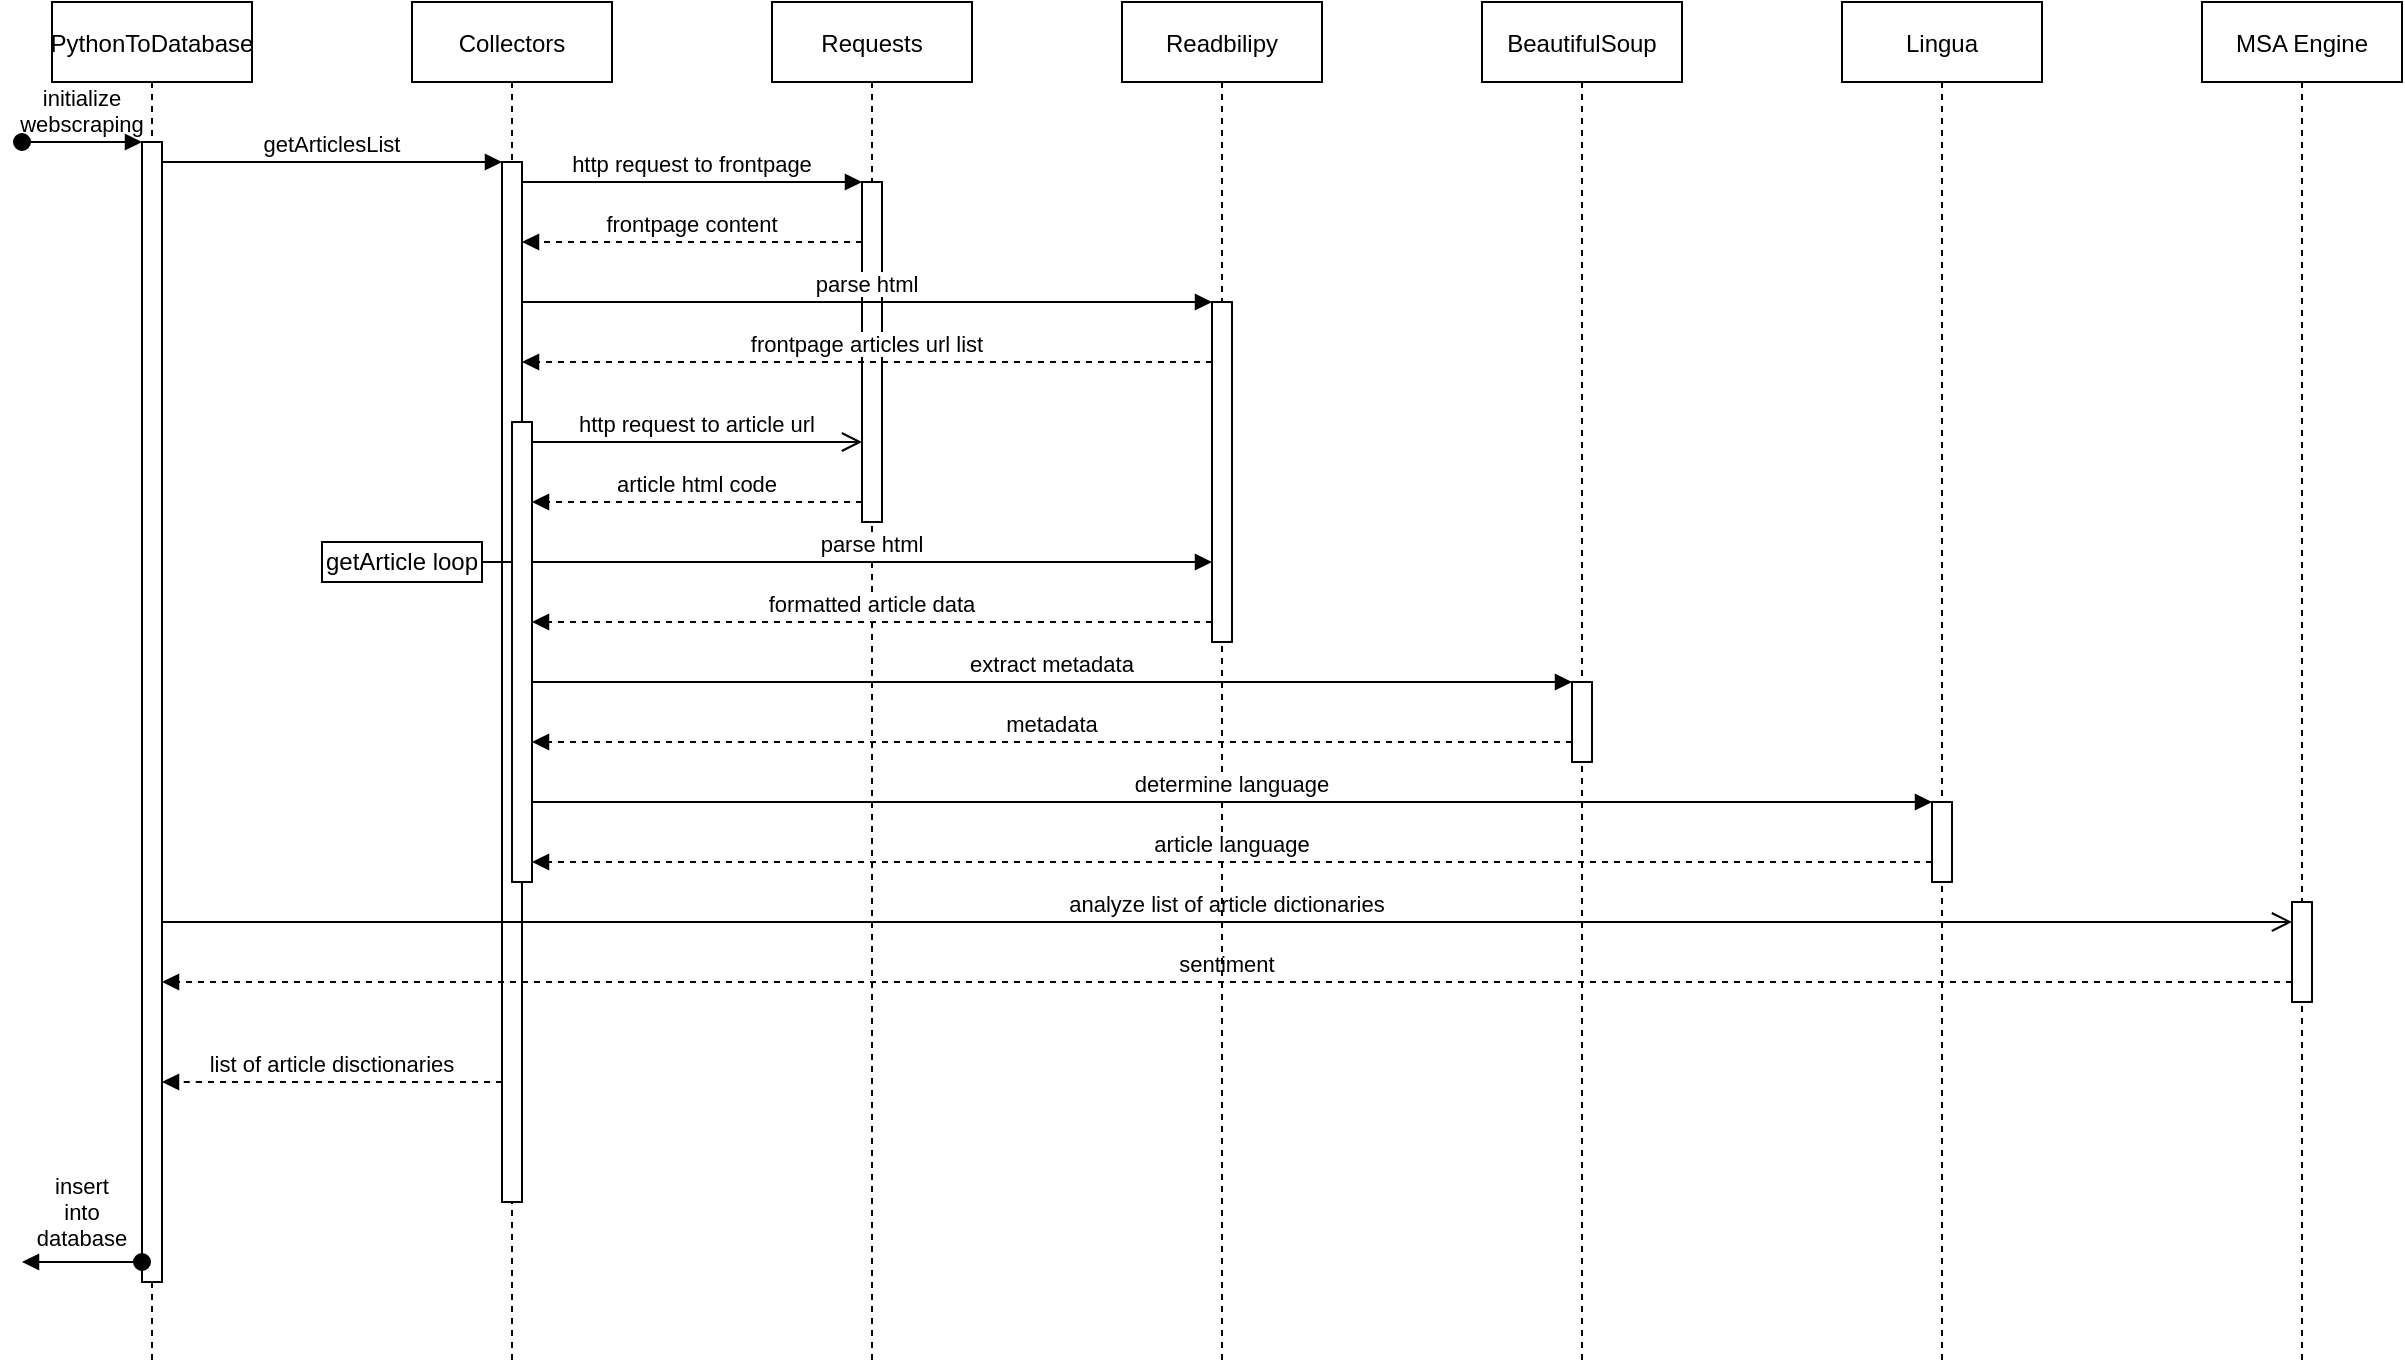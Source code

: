 <mxfile version="17.1.2" type="github" pages="2">
  <diagram id="kgpKYQtTHZ0yAKxKKP6v" name="Page-1">
    <mxGraphModel dx="1196" dy="796" grid="1" gridSize="10" guides="1" tooltips="1" connect="1" arrows="1" fold="1" page="1" pageScale="1" pageWidth="850" pageHeight="1100" math="0" shadow="0">
      <root>
        <mxCell id="0" />
        <mxCell id="1" parent="0" />
        <mxCell id="3nuBFxr9cyL0pnOWT2aG-1" value="PythonToDatabase" style="shape=umlLifeline;perimeter=lifelinePerimeter;container=1;collapsible=0;recursiveResize=0;rounded=0;shadow=0;strokeWidth=1;" parent="1" vertex="1">
          <mxGeometry x="25" y="80" width="100" height="680" as="geometry" />
        </mxCell>
        <mxCell id="3nuBFxr9cyL0pnOWT2aG-2" value="" style="points=[];perimeter=orthogonalPerimeter;rounded=0;shadow=0;strokeWidth=1;" parent="3nuBFxr9cyL0pnOWT2aG-1" vertex="1">
          <mxGeometry x="45" y="70" width="10" height="570" as="geometry" />
        </mxCell>
        <mxCell id="3nuBFxr9cyL0pnOWT2aG-3" value="initialize&#xa;webscraping" style="verticalAlign=bottom;startArrow=oval;endArrow=block;startSize=8;shadow=0;strokeWidth=1;labelBackgroundColor=none;" parent="3nuBFxr9cyL0pnOWT2aG-1" target="3nuBFxr9cyL0pnOWT2aG-2" edge="1">
          <mxGeometry relative="1" as="geometry">
            <mxPoint x="-15" y="70" as="sourcePoint" />
          </mxGeometry>
        </mxCell>
        <mxCell id="3nuBFxr9cyL0pnOWT2aG-5" value="Collectors" style="shape=umlLifeline;perimeter=lifelinePerimeter;container=1;collapsible=0;recursiveResize=0;rounded=0;shadow=0;strokeWidth=1;" parent="1" vertex="1">
          <mxGeometry x="205" y="80" width="100" height="680" as="geometry" />
        </mxCell>
        <mxCell id="3nuBFxr9cyL0pnOWT2aG-6" value="" style="points=[];perimeter=orthogonalPerimeter;rounded=0;shadow=0;strokeWidth=1;" parent="3nuBFxr9cyL0pnOWT2aG-5" vertex="1">
          <mxGeometry x="45" y="80" width="10" height="520" as="geometry" />
        </mxCell>
        <mxCell id="I4kTET7mGh0sbGKaUOuE-3" value="" style="points=[];perimeter=orthogonalPerimeter;rounded=0;shadow=0;strokeWidth=1;" parent="3nuBFxr9cyL0pnOWT2aG-5" vertex="1">
          <mxGeometry x="50" y="210" width="10" height="230" as="geometry" />
        </mxCell>
        <mxCell id="I4kTET7mGh0sbGKaUOuE-13" value="getArticle loop" style="rounded=0;whiteSpace=wrap;html=1;strokeWidth=1;fillColor=none;" parent="3nuBFxr9cyL0pnOWT2aG-5" vertex="1">
          <mxGeometry x="-45" y="270.0" width="80" height="20" as="geometry" />
        </mxCell>
        <mxCell id="I4kTET7mGh0sbGKaUOuE-17" style="edgeStyle=orthogonalEdgeStyle;rounded=0;orthogonalLoop=1;jettySize=auto;html=1;exitX=0.5;exitY=1;exitDx=0;exitDy=0;labelBackgroundColor=none;" parent="3nuBFxr9cyL0pnOWT2aG-5" source="I4kTET7mGh0sbGKaUOuE-13" target="I4kTET7mGh0sbGKaUOuE-13" edge="1">
          <mxGeometry relative="1" as="geometry" />
        </mxCell>
        <mxCell id="I4kTET7mGh0sbGKaUOuE-16" value="" style="endArrow=none;html=1;rounded=0;labelBackgroundColor=none;" parent="3nuBFxr9cyL0pnOWT2aG-5" source="I4kTET7mGh0sbGKaUOuE-13" target="I4kTET7mGh0sbGKaUOuE-3" edge="1">
          <mxGeometry width="50" height="50" relative="1" as="geometry">
            <mxPoint x="-25" y="440" as="sourcePoint" />
            <mxPoint x="25" y="390" as="targetPoint" />
          </mxGeometry>
        </mxCell>
        <mxCell id="3nuBFxr9cyL0pnOWT2aG-7" value="analyze list of article dictionaries" style="verticalAlign=bottom;endArrow=open;endSize=8;shadow=0;strokeWidth=1;" parent="1" source="3nuBFxr9cyL0pnOWT2aG-2" target="15hRTUftiJXcHqlQ5vEX-2" edge="1">
          <mxGeometry relative="1" as="geometry">
            <mxPoint x="200" y="236" as="targetPoint" />
            <mxPoint x="275" y="320" as="sourcePoint" />
            <Array as="points">
              <mxPoint x="180" y="540" />
              <mxPoint x="290" y="540" />
            </Array>
          </mxGeometry>
        </mxCell>
        <mxCell id="3nuBFxr9cyL0pnOWT2aG-8" value="getArticlesList" style="verticalAlign=bottom;endArrow=block;entryX=0;entryY=0;shadow=0;strokeWidth=1;" parent="1" source="3nuBFxr9cyL0pnOWT2aG-2" target="3nuBFxr9cyL0pnOWT2aG-6" edge="1">
          <mxGeometry relative="1" as="geometry">
            <mxPoint x="180" y="160" as="sourcePoint" />
          </mxGeometry>
        </mxCell>
        <mxCell id="I4kTET7mGh0sbGKaUOuE-1" value="Requests" style="shape=umlLifeline;perimeter=lifelinePerimeter;container=1;collapsible=0;recursiveResize=0;rounded=0;shadow=0;strokeWidth=1;" parent="1" vertex="1">
          <mxGeometry x="385" y="80" width="100" height="680" as="geometry" />
        </mxCell>
        <mxCell id="I4kTET7mGh0sbGKaUOuE-2" value="" style="points=[];perimeter=orthogonalPerimeter;rounded=0;shadow=0;strokeWidth=1;" parent="I4kTET7mGh0sbGKaUOuE-1" vertex="1">
          <mxGeometry x="45" y="90" width="10" height="170" as="geometry" />
        </mxCell>
        <mxCell id="I4kTET7mGh0sbGKaUOuE-6" value="http request to frontpage" style="verticalAlign=bottom;endArrow=block;shadow=0;strokeWidth=1;" parent="1" source="3nuBFxr9cyL0pnOWT2aG-6" target="I4kTET7mGh0sbGKaUOuE-2" edge="1">
          <mxGeometry relative="1" as="geometry">
            <mxPoint x="525" y="250.0" as="sourcePoint" />
            <mxPoint x="695.0" y="250.0" as="targetPoint" />
            <Array as="points">
              <mxPoint x="385" y="170" />
            </Array>
          </mxGeometry>
        </mxCell>
        <mxCell id="I4kTET7mGh0sbGKaUOuE-5" value="http request to article url" style="verticalAlign=bottom;endArrow=open;endSize=8;shadow=0;strokeWidth=1;" parent="1" source="I4kTET7mGh0sbGKaUOuE-3" target="I4kTET7mGh0sbGKaUOuE-2" edge="1">
          <mxGeometry relative="1" as="geometry">
            <mxPoint x="435.0" y="370" as="targetPoint" />
            <Array as="points">
              <mxPoint x="410" y="300" />
            </Array>
          </mxGeometry>
        </mxCell>
        <mxCell id="I4kTET7mGh0sbGKaUOuE-8" value="formatted article data" style="verticalAlign=bottom;endArrow=block;shadow=0;strokeWidth=1;dashed=1;" parent="1" source="BM5ACPJdl5ZMtr9MuRy6-5" target="I4kTET7mGh0sbGKaUOuE-3" edge="1">
          <mxGeometry relative="1" as="geometry">
            <mxPoint x="435.0" y="410" as="sourcePoint" />
            <mxPoint x="280.0" y="350" as="targetPoint" />
            <Array as="points">
              <mxPoint x="550" y="390" />
              <mxPoint x="380" y="390" />
              <mxPoint x="360" y="390" />
            </Array>
          </mxGeometry>
        </mxCell>
        <mxCell id="I4kTET7mGh0sbGKaUOuE-4" value="frontpage content" style="verticalAlign=bottom;endArrow=block;shadow=0;strokeWidth=1;dashed=1;" parent="1" source="I4kTET7mGh0sbGKaUOuE-2" target="3nuBFxr9cyL0pnOWT2aG-6" edge="1">
          <mxGeometry relative="1" as="geometry">
            <mxPoint x="430.0" y="220" as="sourcePoint" />
            <Array as="points">
              <mxPoint x="345" y="200" />
            </Array>
          </mxGeometry>
        </mxCell>
        <mxCell id="15hRTUftiJXcHqlQ5vEX-1" value="MSA Engine" style="shape=umlLifeline;perimeter=lifelinePerimeter;container=1;collapsible=0;recursiveResize=0;rounded=0;shadow=0;strokeWidth=1;" parent="1" vertex="1">
          <mxGeometry x="1100" y="80" width="100" height="680" as="geometry" />
        </mxCell>
        <mxCell id="15hRTUftiJXcHqlQ5vEX-2" value="" style="points=[];perimeter=orthogonalPerimeter;rounded=0;shadow=0;strokeWidth=1;" parent="15hRTUftiJXcHqlQ5vEX-1" vertex="1">
          <mxGeometry x="45" y="450" width="10" height="50" as="geometry" />
        </mxCell>
        <mxCell id="15hRTUftiJXcHqlQ5vEX-3" value="sentiment" style="verticalAlign=bottom;endArrow=block;shadow=0;strokeWidth=1;dashed=1;" parent="1" source="15hRTUftiJXcHqlQ5vEX-2" target="3nuBFxr9cyL0pnOWT2aG-2" edge="1">
          <mxGeometry relative="1" as="geometry">
            <mxPoint x="460" y="210" as="sourcePoint" />
            <Array as="points">
              <mxPoint x="1040" y="570" />
              <mxPoint x="740" y="570" />
              <mxPoint x="330" y="570" />
            </Array>
            <mxPoint x="290" y="210" as="targetPoint" />
          </mxGeometry>
        </mxCell>
        <mxCell id="BM5ACPJdl5ZMtr9MuRy6-1" value="list of article disctionaries" style="verticalAlign=bottom;endArrow=block;shadow=0;strokeWidth=1;dashed=1;" parent="1" source="3nuBFxr9cyL0pnOWT2aG-6" target="3nuBFxr9cyL0pnOWT2aG-2" edge="1">
          <mxGeometry relative="1" as="geometry">
            <mxPoint x="620" y="380" as="sourcePoint" />
            <Array as="points">
              <mxPoint x="200" y="620" />
              <mxPoint x="140" y="620" />
              <mxPoint x="90" y="620" />
            </Array>
            <mxPoint x="90" y="380" as="targetPoint" />
          </mxGeometry>
        </mxCell>
        <mxCell id="BM5ACPJdl5ZMtr9MuRy6-4" value="Readbilipy" style="shape=umlLifeline;perimeter=lifelinePerimeter;container=1;collapsible=0;recursiveResize=0;rounded=0;shadow=0;strokeWidth=1;" parent="1" vertex="1">
          <mxGeometry x="560" y="80" width="100" height="680" as="geometry" />
        </mxCell>
        <mxCell id="BM5ACPJdl5ZMtr9MuRy6-5" value="" style="points=[];perimeter=orthogonalPerimeter;rounded=0;shadow=0;strokeWidth=1;" parent="BM5ACPJdl5ZMtr9MuRy6-4" vertex="1">
          <mxGeometry x="45" y="150" width="10" height="170" as="geometry" />
        </mxCell>
        <mxCell id="BM5ACPJdl5ZMtr9MuRy6-6" value="parse html" style="verticalAlign=bottom;endArrow=block;shadow=0;strokeWidth=1;" parent="1" source="3nuBFxr9cyL0pnOWT2aG-6" target="BM5ACPJdl5ZMtr9MuRy6-5" edge="1">
          <mxGeometry relative="1" as="geometry">
            <mxPoint x="270" y="180" as="sourcePoint" />
            <mxPoint x="440" y="180" as="targetPoint" />
            <Array as="points">
              <mxPoint x="570" y="230" />
            </Array>
          </mxGeometry>
        </mxCell>
        <mxCell id="BM5ACPJdl5ZMtr9MuRy6-7" value="frontpage articles url list" style="verticalAlign=bottom;endArrow=block;shadow=0;strokeWidth=1;dashed=1;" parent="1" source="BM5ACPJdl5ZMtr9MuRy6-5" target="3nuBFxr9cyL0pnOWT2aG-6" edge="1">
          <mxGeometry relative="1" as="geometry">
            <mxPoint x="440" y="210" as="sourcePoint" />
            <Array as="points">
              <mxPoint x="520" y="260" />
            </Array>
            <mxPoint x="270" y="210" as="targetPoint" />
          </mxGeometry>
        </mxCell>
        <mxCell id="BM5ACPJdl5ZMtr9MuRy6-8" value="article html code" style="verticalAlign=bottom;endArrow=block;shadow=0;strokeWidth=1;dashed=1;" parent="1" source="I4kTET7mGh0sbGKaUOuE-2" target="I4kTET7mGh0sbGKaUOuE-3" edge="1">
          <mxGeometry relative="1" as="geometry">
            <mxPoint x="440" y="359.5" as="sourcePoint" />
            <mxPoint x="275" y="359.5" as="targetPoint" />
            <Array as="points">
              <mxPoint x="410" y="330" />
            </Array>
          </mxGeometry>
        </mxCell>
        <mxCell id="BM5ACPJdl5ZMtr9MuRy6-9" value="parse html" style="verticalAlign=bottom;endArrow=block;shadow=0;strokeWidth=1;" parent="1" source="I4kTET7mGh0sbGKaUOuE-3" target="BM5ACPJdl5ZMtr9MuRy6-5" edge="1">
          <mxGeometry relative="1" as="geometry">
            <mxPoint x="270" y="240" as="sourcePoint" />
            <mxPoint x="615" y="240" as="targetPoint" />
            <Array as="points">
              <mxPoint x="540" y="360" />
              <mxPoint x="590" y="360" />
            </Array>
          </mxGeometry>
        </mxCell>
        <mxCell id="BM5ACPJdl5ZMtr9MuRy6-10" value="insert&#xa;into&#xa;database&#xa;" style="verticalAlign=bottom;startArrow=oval;endArrow=block;startSize=8;shadow=0;strokeWidth=1;labelBackgroundColor=none;" parent="1" source="3nuBFxr9cyL0pnOWT2aG-2" edge="1">
          <mxGeometry y="10" relative="1" as="geometry">
            <mxPoint y="550" as="sourcePoint" />
            <mxPoint x="10" y="710" as="targetPoint" />
            <mxPoint as="offset" />
            <Array as="points">
              <mxPoint x="50" y="710" />
            </Array>
          </mxGeometry>
        </mxCell>
        <mxCell id="kUgxDNZY3uOCsEVCVkqP-3" value="Lingua" style="shape=umlLifeline;perimeter=lifelinePerimeter;container=1;collapsible=0;recursiveResize=0;rounded=0;shadow=0;strokeWidth=1;" vertex="1" parent="1">
          <mxGeometry x="920" y="80" width="100" height="680" as="geometry" />
        </mxCell>
        <mxCell id="kUgxDNZY3uOCsEVCVkqP-4" value="" style="points=[];perimeter=orthogonalPerimeter;rounded=0;shadow=0;strokeWidth=1;" vertex="1" parent="kUgxDNZY3uOCsEVCVkqP-3">
          <mxGeometry x="45" y="400" width="10" height="40" as="geometry" />
        </mxCell>
        <mxCell id="kUgxDNZY3uOCsEVCVkqP-5" value="determine language" style="verticalAlign=bottom;endArrow=block;shadow=0;strokeWidth=1;" edge="1" parent="1" source="I4kTET7mGh0sbGKaUOuE-3" target="kUgxDNZY3uOCsEVCVkqP-4">
          <mxGeometry relative="1" as="geometry">
            <mxPoint x="275" y="370" as="sourcePoint" />
            <mxPoint x="615" y="370" as="targetPoint" />
            <Array as="points">
              <mxPoint x="480" y="480" />
              <mxPoint x="700" y="480" />
            </Array>
          </mxGeometry>
        </mxCell>
        <mxCell id="kUgxDNZY3uOCsEVCVkqP-7" value="article language" style="verticalAlign=bottom;endArrow=block;shadow=0;strokeWidth=1;dashed=1;" edge="1" parent="1" source="kUgxDNZY3uOCsEVCVkqP-4" target="I4kTET7mGh0sbGKaUOuE-3">
          <mxGeometry relative="1" as="geometry">
            <mxPoint x="645" y="470" as="sourcePoint" />
            <mxPoint x="305" y="470" as="targetPoint" />
            <Array as="points">
              <mxPoint x="590" y="510" />
              <mxPoint x="440" y="510" />
              <mxPoint x="390" y="510" />
            </Array>
          </mxGeometry>
        </mxCell>
        <mxCell id="kUgxDNZY3uOCsEVCVkqP-8" value="BeautifulSoup" style="shape=umlLifeline;perimeter=lifelinePerimeter;container=1;collapsible=0;recursiveResize=0;rounded=0;shadow=0;strokeWidth=1;" vertex="1" parent="1">
          <mxGeometry x="740" y="80" width="100" height="680" as="geometry" />
        </mxCell>
        <mxCell id="kUgxDNZY3uOCsEVCVkqP-9" value="" style="points=[];perimeter=orthogonalPerimeter;rounded=0;shadow=0;strokeWidth=1;" vertex="1" parent="kUgxDNZY3uOCsEVCVkqP-8">
          <mxGeometry x="45" y="340" width="10" height="40" as="geometry" />
        </mxCell>
        <mxCell id="kUgxDNZY3uOCsEVCVkqP-10" value="metadata" style="verticalAlign=bottom;endArrow=block;shadow=0;strokeWidth=1;dashed=1;" edge="1" parent="1" source="kUgxDNZY3uOCsEVCVkqP-9" target="I4kTET7mGh0sbGKaUOuE-3">
          <mxGeometry relative="1" as="geometry">
            <mxPoint x="620" y="450" as="sourcePoint" />
            <mxPoint x="280" y="450" as="targetPoint" />
            <Array as="points">
              <mxPoint x="565" y="450" />
              <mxPoint x="395" y="450" />
              <mxPoint x="375" y="450" />
            </Array>
          </mxGeometry>
        </mxCell>
        <mxCell id="kUgxDNZY3uOCsEVCVkqP-11" value="extract metadata" style="verticalAlign=bottom;endArrow=block;shadow=0;strokeWidth=1;" edge="1" parent="1" source="I4kTET7mGh0sbGKaUOuE-3" target="kUgxDNZY3uOCsEVCVkqP-9">
          <mxGeometry relative="1" as="geometry">
            <mxPoint x="280" y="420" as="sourcePoint" />
            <mxPoint x="620" y="420" as="targetPoint" />
            <Array as="points">
              <mxPoint x="555" y="420" />
              <mxPoint x="605" y="420" />
            </Array>
          </mxGeometry>
        </mxCell>
      </root>
    </mxGraphModel>
  </diagram>
  <diagram id="TF8yU6NouuPKHCayc-s7" name="Page-2">
    <mxGraphModel dx="1350" dy="884" grid="1" gridSize="10" guides="1" tooltips="1" connect="1" arrows="1" fold="1" page="1" pageScale="1" pageWidth="850" pageHeight="1100" math="0" shadow="0">
      <root>
        <mxCell id="z40cgogqJ1RT6onlNhk_-0" />
        <mxCell id="z40cgogqJ1RT6onlNhk_-1" parent="z40cgogqJ1RT6onlNhk_-0" />
        <mxCell id="z40cgogqJ1RT6onlNhk_-2" value="Database&#xa;Manager&#xa;" style="shape=umlLifeline;perimeter=lifelinePerimeter;container=1;collapsible=0;recursiveResize=0;rounded=0;shadow=0;strokeWidth=1;" vertex="1" parent="z40cgogqJ1RT6onlNhk_-1">
          <mxGeometry x="120" y="80" width="100" height="360" as="geometry" />
        </mxCell>
        <mxCell id="z40cgogqJ1RT6onlNhk_-3" value="" style="points=[];perimeter=orthogonalPerimeter;rounded=0;shadow=0;strokeWidth=1;" vertex="1" parent="z40cgogqJ1RT6onlNhk_-2">
          <mxGeometry x="45" y="70" width="10" height="250" as="geometry" />
        </mxCell>
        <mxCell id="z40cgogqJ1RT6onlNhk_-4" value="initialize&#xa;webscraping" style="verticalAlign=bottom;startArrow=oval;endArrow=block;startSize=8;shadow=0;strokeWidth=1;labelBackgroundColor=none;" edge="1" parent="z40cgogqJ1RT6onlNhk_-2" target="z40cgogqJ1RT6onlNhk_-3">
          <mxGeometry relative="1" as="geometry">
            <mxPoint x="-15" y="70" as="sourcePoint" />
          </mxGeometry>
        </mxCell>
        <mxCell id="z40cgogqJ1RT6onlNhk_-5" value="Collectors" style="shape=umlLifeline;perimeter=lifelinePerimeter;container=1;collapsible=0;recursiveResize=0;rounded=0;shadow=0;strokeWidth=1;" vertex="1" parent="z40cgogqJ1RT6onlNhk_-1">
          <mxGeometry x="300" y="80" width="100" height="360" as="geometry" />
        </mxCell>
        <mxCell id="z40cgogqJ1RT6onlNhk_-6" value="" style="points=[];perimeter=orthogonalPerimeter;rounded=0;shadow=0;strokeWidth=1;" vertex="1" parent="z40cgogqJ1RT6onlNhk_-5">
          <mxGeometry x="45" y="80" width="10" height="170" as="geometry" />
        </mxCell>
        <mxCell id="z40cgogqJ1RT6onlNhk_-7" value="" style="points=[];perimeter=orthogonalPerimeter;rounded=0;shadow=0;strokeWidth=1;" vertex="1" parent="z40cgogqJ1RT6onlNhk_-5">
          <mxGeometry x="50" y="150" width="10" height="60" as="geometry" />
        </mxCell>
        <mxCell id="z40cgogqJ1RT6onlNhk_-8" value="loop" style="rounded=0;whiteSpace=wrap;html=1;strokeWidth=1;fillColor=none;" vertex="1" parent="z40cgogqJ1RT6onlNhk_-5">
          <mxGeometry y="169.66" width="30" height="20" as="geometry" />
        </mxCell>
        <mxCell id="z40cgogqJ1RT6onlNhk_-9" value="" style="endArrow=none;html=1;rounded=0;labelBackgroundColor=none;" edge="1" parent="z40cgogqJ1RT6onlNhk_-5" source="z40cgogqJ1RT6onlNhk_-8" target="z40cgogqJ1RT6onlNhk_-7">
          <mxGeometry width="50" height="50" relative="1" as="geometry">
            <mxPoint x="-30" y="310" as="sourcePoint" />
            <mxPoint x="20" y="260" as="targetPoint" />
          </mxGeometry>
        </mxCell>
        <mxCell id="z40cgogqJ1RT6onlNhk_-10" style="edgeStyle=orthogonalEdgeStyle;rounded=0;orthogonalLoop=1;jettySize=auto;html=1;exitX=0.5;exitY=1;exitDx=0;exitDy=0;labelBackgroundColor=none;" edge="1" parent="z40cgogqJ1RT6onlNhk_-5" source="z40cgogqJ1RT6onlNhk_-8" target="z40cgogqJ1RT6onlNhk_-8">
          <mxGeometry relative="1" as="geometry" />
        </mxCell>
        <mxCell id="z40cgogqJ1RT6onlNhk_-11" value="analyze list of article dictionaries" style="verticalAlign=bottom;endArrow=open;endSize=8;shadow=0;strokeWidth=1;" edge="1" parent="z40cgogqJ1RT6onlNhk_-1" source="z40cgogqJ1RT6onlNhk_-6" target="z40cgogqJ1RT6onlNhk_-20">
          <mxGeometry relative="1" as="geometry">
            <mxPoint x="275" y="236" as="targetPoint" />
            <mxPoint x="350" y="320" as="sourcePoint" />
            <Array as="points">
              <mxPoint x="580" y="330" />
              <mxPoint x="670" y="330" />
            </Array>
          </mxGeometry>
        </mxCell>
        <mxCell id="z40cgogqJ1RT6onlNhk_-12" value="initialize collector" style="verticalAlign=bottom;endArrow=block;entryX=0;entryY=0;shadow=0;strokeWidth=1;" edge="1" parent="z40cgogqJ1RT6onlNhk_-1" source="z40cgogqJ1RT6onlNhk_-3" target="z40cgogqJ1RT6onlNhk_-6">
          <mxGeometry relative="1" as="geometry">
            <mxPoint x="275" y="160" as="sourcePoint" />
          </mxGeometry>
        </mxCell>
        <mxCell id="z40cgogqJ1RT6onlNhk_-13" value="Websites" style="shape=umlLifeline;perimeter=lifelinePerimeter;container=1;collapsible=0;recursiveResize=0;rounded=0;shadow=0;strokeWidth=1;" vertex="1" parent="z40cgogqJ1RT6onlNhk_-1">
          <mxGeometry x="480" y="80" width="100" height="360" as="geometry" />
        </mxCell>
        <mxCell id="z40cgogqJ1RT6onlNhk_-14" value="" style="points=[];perimeter=orthogonalPerimeter;rounded=0;shadow=0;strokeWidth=1;" vertex="1" parent="z40cgogqJ1RT6onlNhk_-13">
          <mxGeometry x="45" y="90" width="10" height="130" as="geometry" />
        </mxCell>
        <mxCell id="z40cgogqJ1RT6onlNhk_-15" value="getArticlesList" style="verticalAlign=bottom;endArrow=block;shadow=0;strokeWidth=1;" edge="1" parent="z40cgogqJ1RT6onlNhk_-1" source="z40cgogqJ1RT6onlNhk_-6" target="z40cgogqJ1RT6onlNhk_-14">
          <mxGeometry relative="1" as="geometry">
            <mxPoint x="620" y="250.0" as="sourcePoint" />
            <mxPoint x="790.0" y="250.0" as="targetPoint" />
            <Array as="points">
              <mxPoint x="480" y="170" />
            </Array>
          </mxGeometry>
        </mxCell>
        <mxCell id="z40cgogqJ1RT6onlNhk_-16" value="getArticle" style="verticalAlign=bottom;endArrow=open;endSize=8;shadow=0;strokeWidth=1;" edge="1" parent="z40cgogqJ1RT6onlNhk_-1" source="z40cgogqJ1RT6onlNhk_-7">
          <mxGeometry relative="1" as="geometry">
            <mxPoint x="525.0" y="240" as="targetPoint" />
            <Array as="points">
              <mxPoint x="410" y="240" />
            </Array>
          </mxGeometry>
        </mxCell>
        <mxCell id="z40cgogqJ1RT6onlNhk_-17" value="article dictionary" style="verticalAlign=bottom;endArrow=block;shadow=0;strokeWidth=1;dashed=1;" edge="1" parent="z40cgogqJ1RT6onlNhk_-1" target="z40cgogqJ1RT6onlNhk_-7">
          <mxGeometry relative="1" as="geometry">
            <mxPoint x="525.0" y="280" as="sourcePoint" />
            <mxPoint x="370.0" y="220" as="targetPoint" />
            <Array as="points">
              <mxPoint x="480" y="280" />
            </Array>
          </mxGeometry>
        </mxCell>
        <mxCell id="z40cgogqJ1RT6onlNhk_-18" value="URL list" style="verticalAlign=bottom;endArrow=block;shadow=0;strokeWidth=1;dashed=1;" edge="1" parent="z40cgogqJ1RT6onlNhk_-1" source="z40cgogqJ1RT6onlNhk_-14" target="z40cgogqJ1RT6onlNhk_-6">
          <mxGeometry relative="1" as="geometry">
            <mxPoint x="525.0" y="220" as="sourcePoint" />
            <Array as="points">
              <mxPoint x="440" y="200" />
            </Array>
          </mxGeometry>
        </mxCell>
        <mxCell id="z40cgogqJ1RT6onlNhk_-19" value="Engine" style="shape=umlLifeline;perimeter=lifelinePerimeter;container=1;collapsible=0;recursiveResize=0;rounded=0;shadow=0;strokeWidth=1;" vertex="1" parent="z40cgogqJ1RT6onlNhk_-1">
          <mxGeometry x="660" y="80" width="100" height="360" as="geometry" />
        </mxCell>
        <mxCell id="z40cgogqJ1RT6onlNhk_-20" value="" style="points=[];perimeter=orthogonalPerimeter;rounded=0;shadow=0;strokeWidth=1;" vertex="1" parent="z40cgogqJ1RT6onlNhk_-19">
          <mxGeometry x="45" y="250" width="10" height="60" as="geometry" />
        </mxCell>
        <mxCell id="z40cgogqJ1RT6onlNhk_-21" value="sentiment" style="verticalAlign=bottom;endArrow=block;shadow=0;strokeWidth=1;dashed=1;" edge="1" parent="z40cgogqJ1RT6onlNhk_-1" source="z40cgogqJ1RT6onlNhk_-20" target="z40cgogqJ1RT6onlNhk_-3">
          <mxGeometry relative="1" as="geometry">
            <mxPoint x="535" y="210" as="sourcePoint" />
            <Array as="points">
              <mxPoint x="520" y="370" />
              <mxPoint x="450" y="370" />
              <mxPoint x="390" y="370" />
            </Array>
            <mxPoint x="365" y="210" as="targetPoint" />
          </mxGeometry>
        </mxCell>
      </root>
    </mxGraphModel>
  </diagram>
</mxfile>
